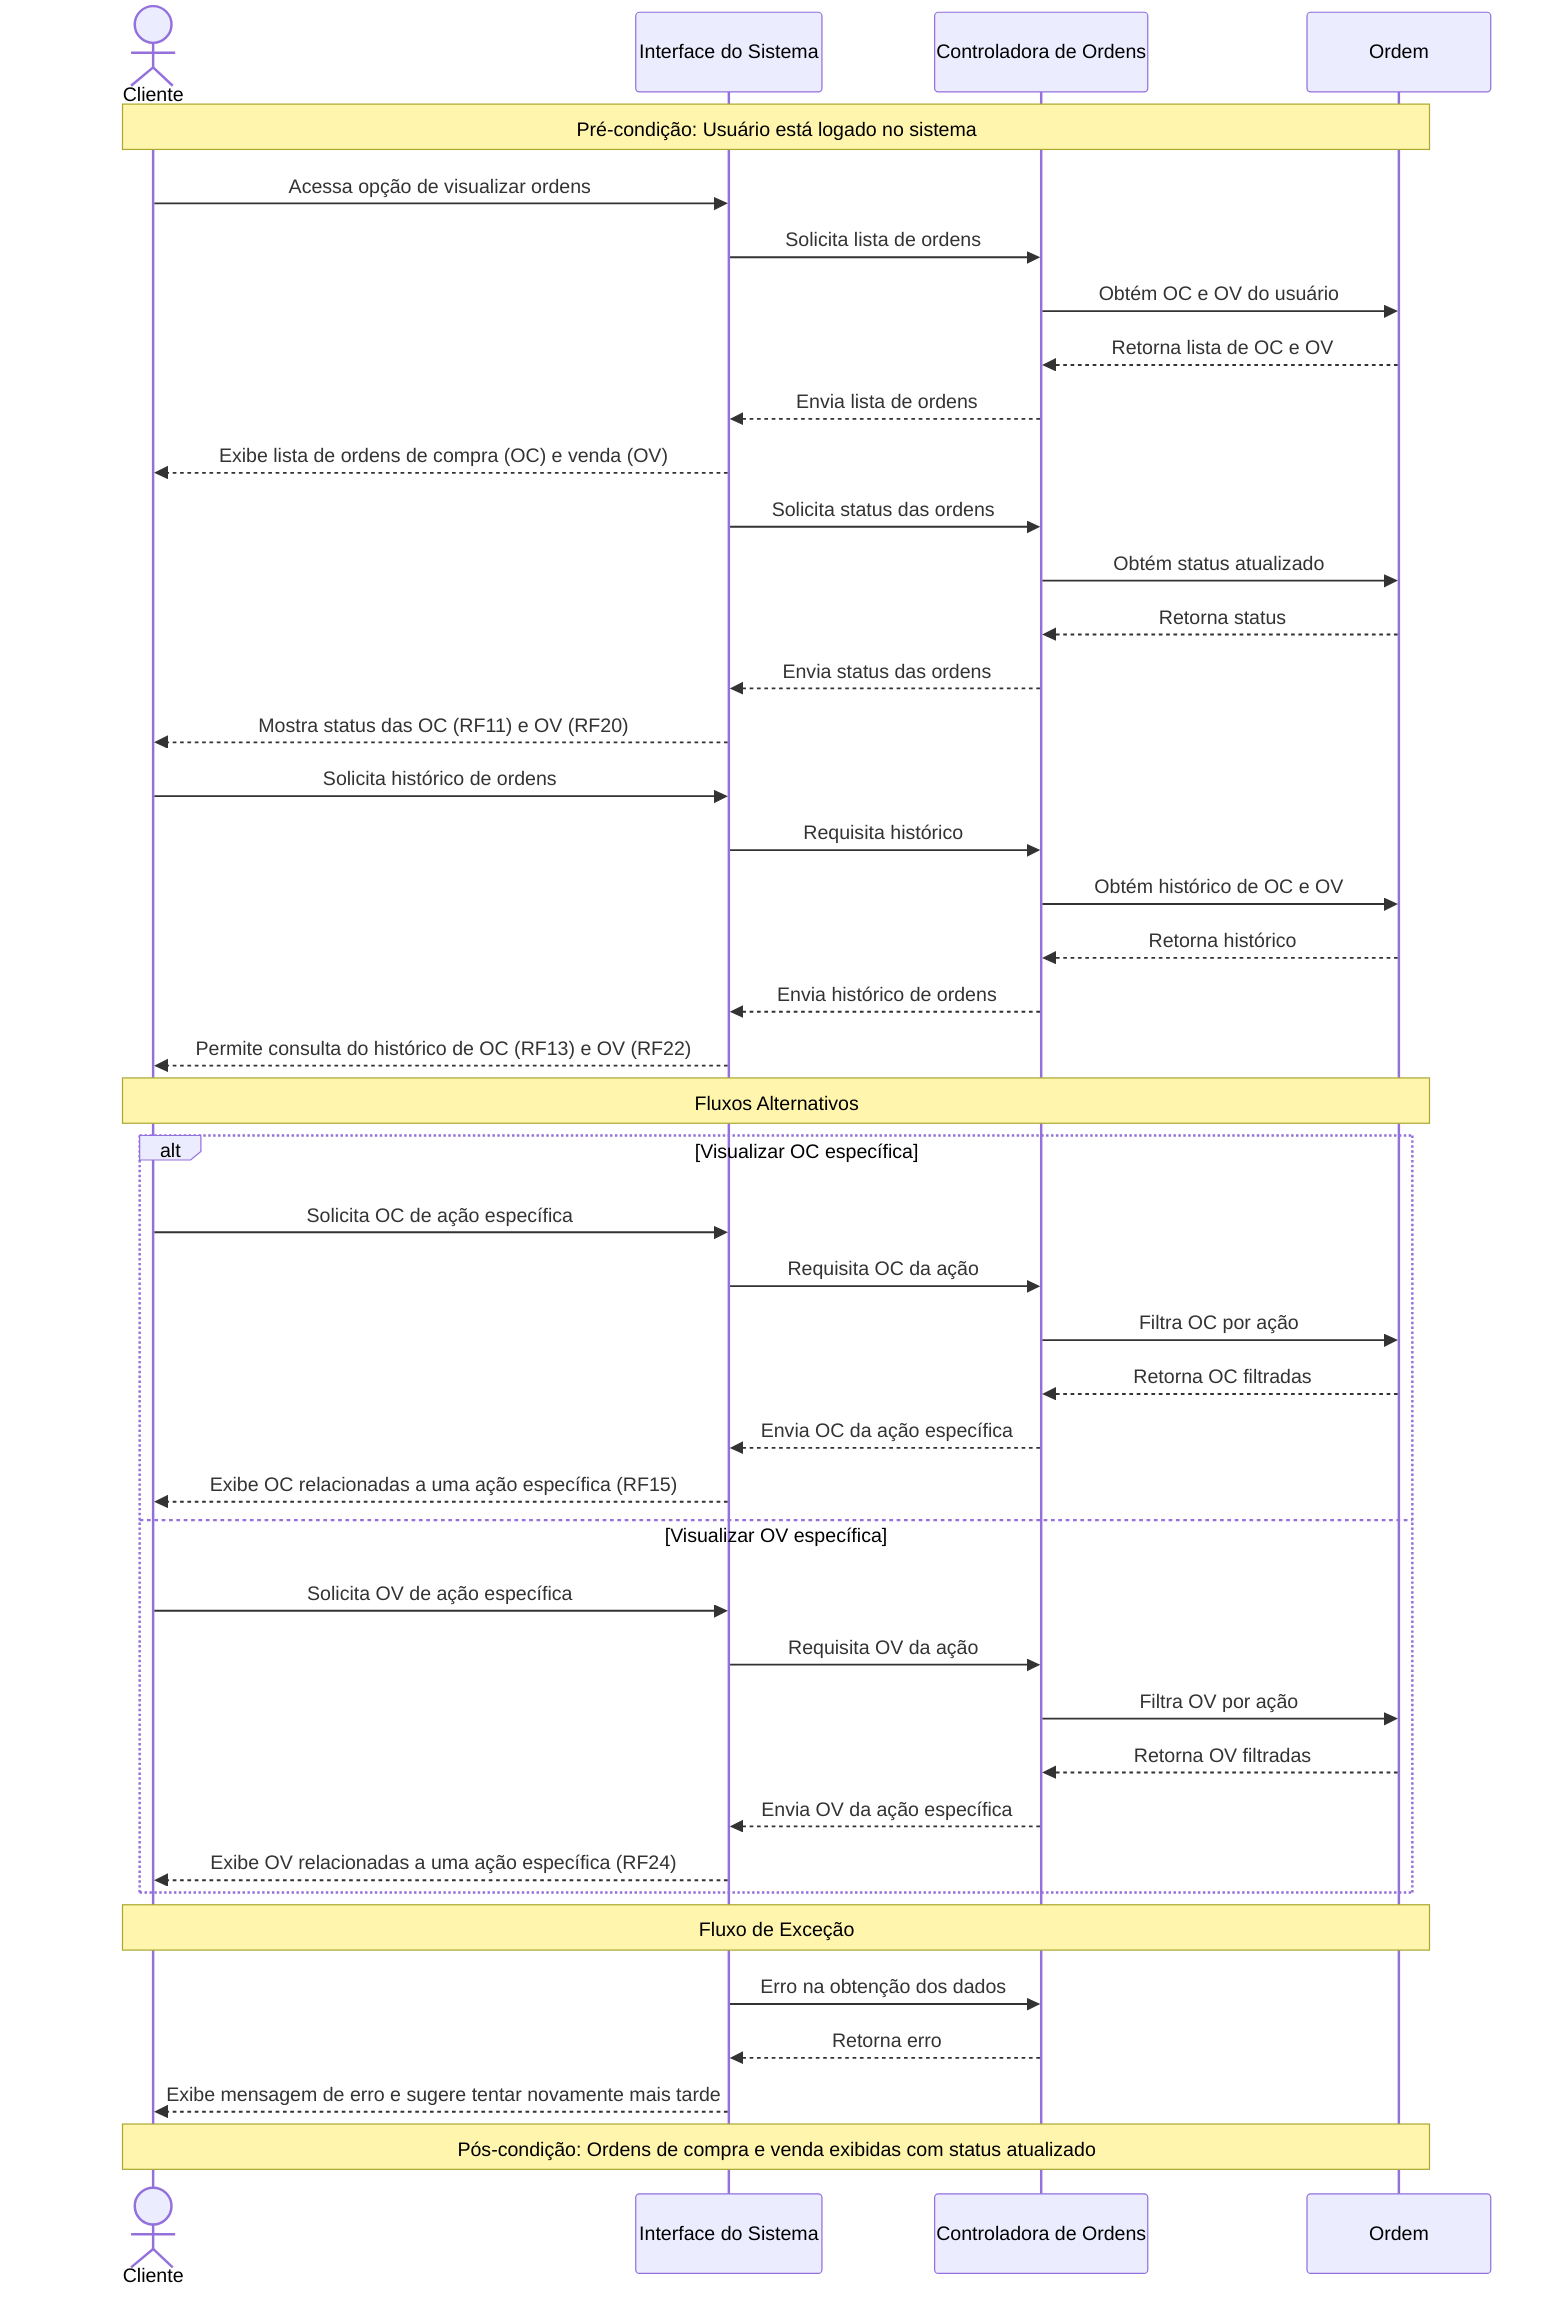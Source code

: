 sequenceDiagram
    actor Cliente
    participant Interface as Interface do Sistema
    participant Controladora as Controladora de Ordens
    participant Ordem

    Note over Cliente,Ordem: Pré-condição: Usuário está logado no sistema

    Cliente->>Interface: Acessa opção de visualizar ordens
    Interface->>Controladora: Solicita lista de ordens
    Controladora->>Ordem: Obtém OC e OV do usuário
    Ordem-->>Controladora: Retorna lista de OC e OV
    Controladora-->>Interface: Envia lista de ordens
    Interface-->>Cliente: Exibe lista de ordens de compra (OC) e venda (OV)

    Interface->>Controladora: Solicita status das ordens
    Controladora->>Ordem: Obtém status atualizado
    Ordem-->>Controladora: Retorna status
    Controladora-->>Interface: Envia status das ordens
    Interface-->>Cliente: Mostra status das OC (RF11) e OV (RF20)

    Cliente->>Interface: Solicita histórico de ordens
    Interface->>Controladora: Requisita histórico
    Controladora->>Ordem: Obtém histórico de OC e OV
    Ordem-->>Controladora: Retorna histórico
    Controladora-->>Interface: Envia histórico de ordens
    Interface-->>Cliente: Permite consulta do histórico de OC (RF13) e OV (RF22)

    Note over Cliente,Ordem: Fluxos Alternativos

    Alt Visualizar OC específica
        Cliente->>Interface: Solicita OC de ação específica
        Interface->>Controladora: Requisita OC da ação
        Controladora->>Ordem: Filtra OC por ação
        Ordem-->>Controladora: Retorna OC filtradas
        Controladora-->>Interface: Envia OC da ação específica
        Interface-->>Cliente: Exibe OC relacionadas a uma ação específica (RF15)
    else Visualizar OV específica
        Cliente->>Interface: Solicita OV de ação específica
        Interface->>Controladora: Requisita OV da ação
        Controladora->>Ordem: Filtra OV por ação
        Ordem-->>Controladora: Retorna OV filtradas
        Controladora-->>Interface: Envia OV da ação específica
        Interface-->>Cliente: Exibe OV relacionadas a uma ação específica (RF24)
    end

    Note over Cliente,Ordem: Fluxo de Exceção

    Interface->>Controladora: Erro na obtenção dos dados
    Controladora-->>Interface: Retorna erro
    Interface-->>Cliente: Exibe mensagem de erro e sugere tentar novamente mais tarde

    Note over Cliente,Ordem: Pós-condição: Ordens de compra e venda exibidas com status atualizado